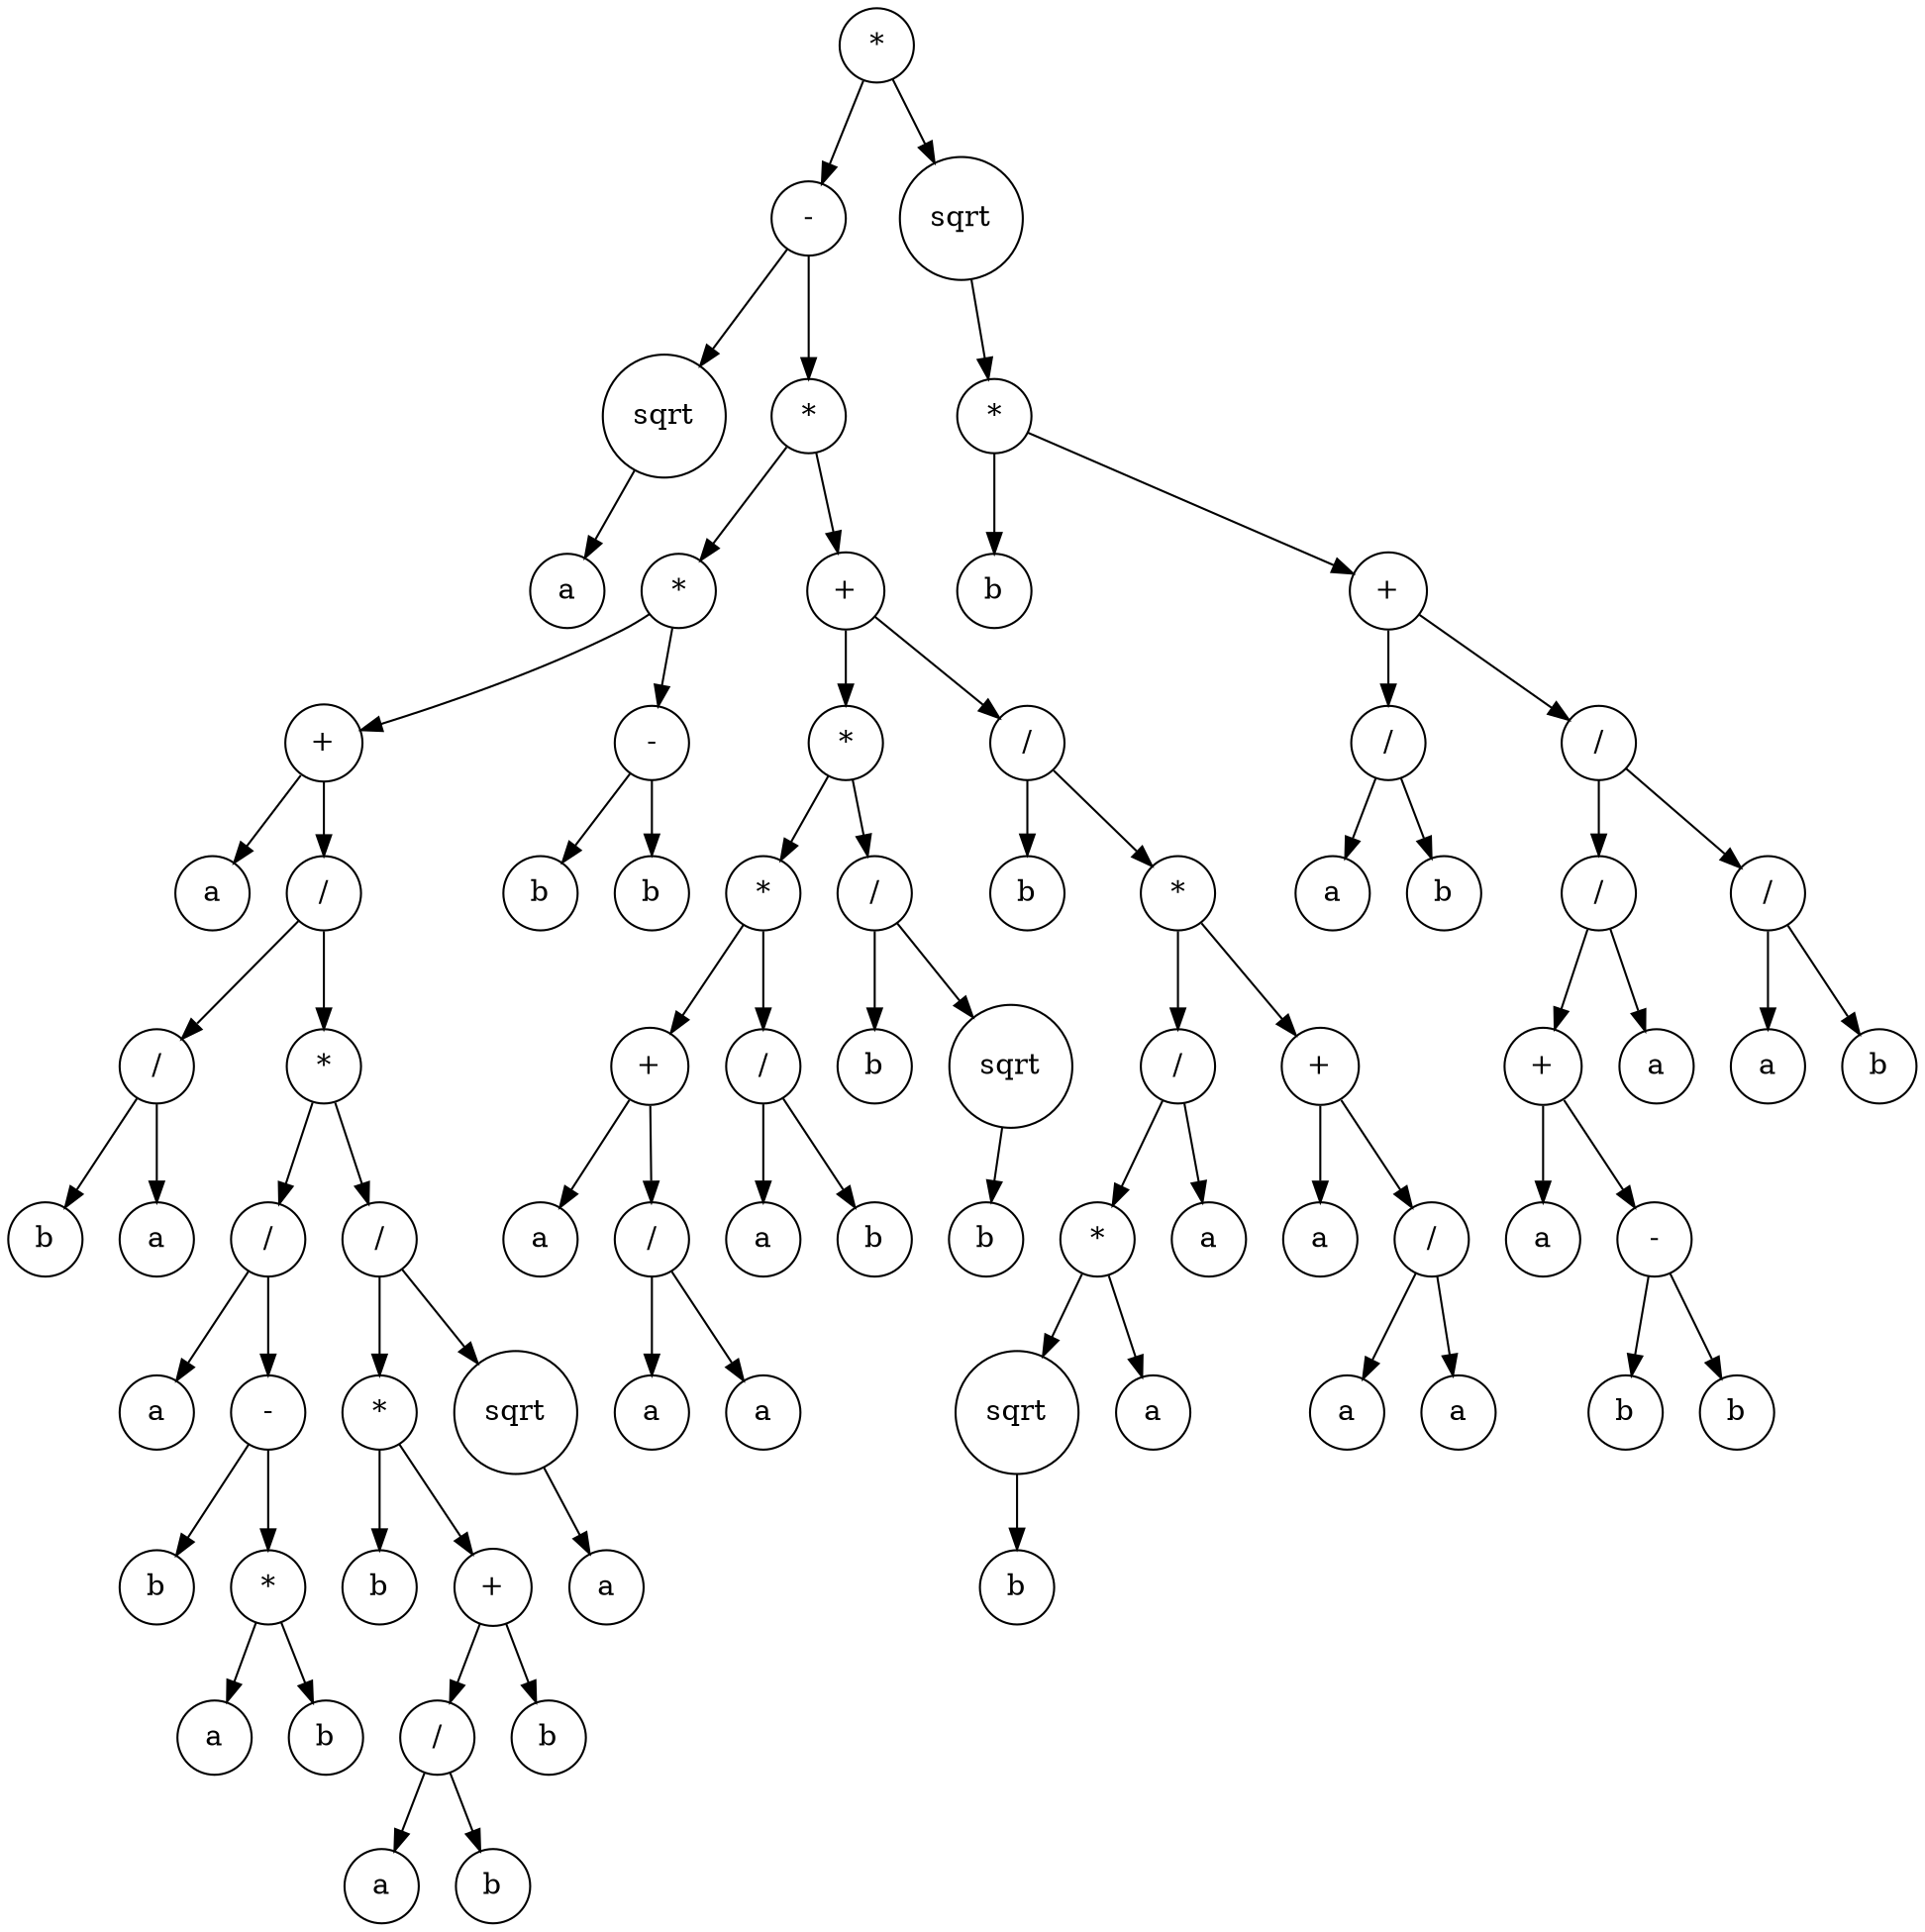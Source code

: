digraph g {
graph [ordering=out];
node [shape=circle];
n[label = "*"];
n0[label = "-"];
n00[label = "sqrt"];
n000[label = "a"];
n00 -> n000;
n0 -> n00;
n01[label = "*"];
n010[label = "*"];
n0100[label = "+"];
n01000[label = "a"];
n0100 -> n01000;
n01001[label = "/"];
n010010[label = "/"];
n0100100[label = "b"];
n010010 -> n0100100;
n0100101[label = "a"];
n010010 -> n0100101;
n01001 -> n010010;
n010011[label = "*"];
n0100110[label = "/"];
n01001100[label = "a"];
n0100110 -> n01001100;
n01001101[label = "-"];
n010011010[label = "b"];
n01001101 -> n010011010;
n010011011[label = "*"];
n0100110110[label = "a"];
n010011011 -> n0100110110;
n0100110111[label = "b"];
n010011011 -> n0100110111;
n01001101 -> n010011011;
n0100110 -> n01001101;
n010011 -> n0100110;
n0100111[label = "/"];
n01001110[label = "*"];
n010011100[label = "b"];
n01001110 -> n010011100;
n010011101[label = "+"];
n0100111010[label = "/"];
n01001110100[label = "a"];
n0100111010 -> n01001110100;
n01001110101[label = "b"];
n0100111010 -> n01001110101;
n010011101 -> n0100111010;
n0100111011[label = "b"];
n010011101 -> n0100111011;
n01001110 -> n010011101;
n0100111 -> n01001110;
n01001111[label = "sqrt"];
n010011110[label = "a"];
n01001111 -> n010011110;
n0100111 -> n01001111;
n010011 -> n0100111;
n01001 -> n010011;
n0100 -> n01001;
n010 -> n0100;
n0101[label = "-"];
n01010[label = "b"];
n0101 -> n01010;
n01011[label = "b"];
n0101 -> n01011;
n010 -> n0101;
n01 -> n010;
n011[label = "+"];
n0110[label = "*"];
n01100[label = "*"];
n011000[label = "+"];
n0110000[label = "a"];
n011000 -> n0110000;
n0110001[label = "/"];
n01100010[label = "a"];
n0110001 -> n01100010;
n01100011[label = "a"];
n0110001 -> n01100011;
n011000 -> n0110001;
n01100 -> n011000;
n011001[label = "/"];
n0110010[label = "a"];
n011001 -> n0110010;
n0110011[label = "b"];
n011001 -> n0110011;
n01100 -> n011001;
n0110 -> n01100;
n01101[label = "/"];
n011010[label = "b"];
n01101 -> n011010;
n011011[label = "sqrt"];
n0110110[label = "b"];
n011011 -> n0110110;
n01101 -> n011011;
n0110 -> n01101;
n011 -> n0110;
n0111[label = "/"];
n01110[label = "b"];
n0111 -> n01110;
n01111[label = "*"];
n011110[label = "/"];
n0111100[label = "*"];
n01111000[label = "sqrt"];
n011110000[label = "b"];
n01111000 -> n011110000;
n0111100 -> n01111000;
n01111001[label = "a"];
n0111100 -> n01111001;
n011110 -> n0111100;
n0111101[label = "a"];
n011110 -> n0111101;
n01111 -> n011110;
n011111[label = "+"];
n0111110[label = "a"];
n011111 -> n0111110;
n0111111[label = "/"];
n01111110[label = "a"];
n0111111 -> n01111110;
n01111111[label = "a"];
n0111111 -> n01111111;
n011111 -> n0111111;
n01111 -> n011111;
n0111 -> n01111;
n011 -> n0111;
n01 -> n011;
n0 -> n01;
n -> n0;
n1[label = "sqrt"];
n10[label = "*"];
n100[label = "b"];
n10 -> n100;
n101[label = "+"];
n1010[label = "/"];
n10100[label = "a"];
n1010 -> n10100;
n10101[label = "b"];
n1010 -> n10101;
n101 -> n1010;
n1011[label = "/"];
n10110[label = "/"];
n101100[label = "+"];
n1011000[label = "a"];
n101100 -> n1011000;
n1011001[label = "-"];
n10110010[label = "b"];
n1011001 -> n10110010;
n10110011[label = "b"];
n1011001 -> n10110011;
n101100 -> n1011001;
n10110 -> n101100;
n101101[label = "a"];
n10110 -> n101101;
n1011 -> n10110;
n10111[label = "/"];
n101110[label = "a"];
n10111 -> n101110;
n101111[label = "b"];
n10111 -> n101111;
n1011 -> n10111;
n101 -> n1011;
n10 -> n101;
n1 -> n10;
n -> n1;
}
